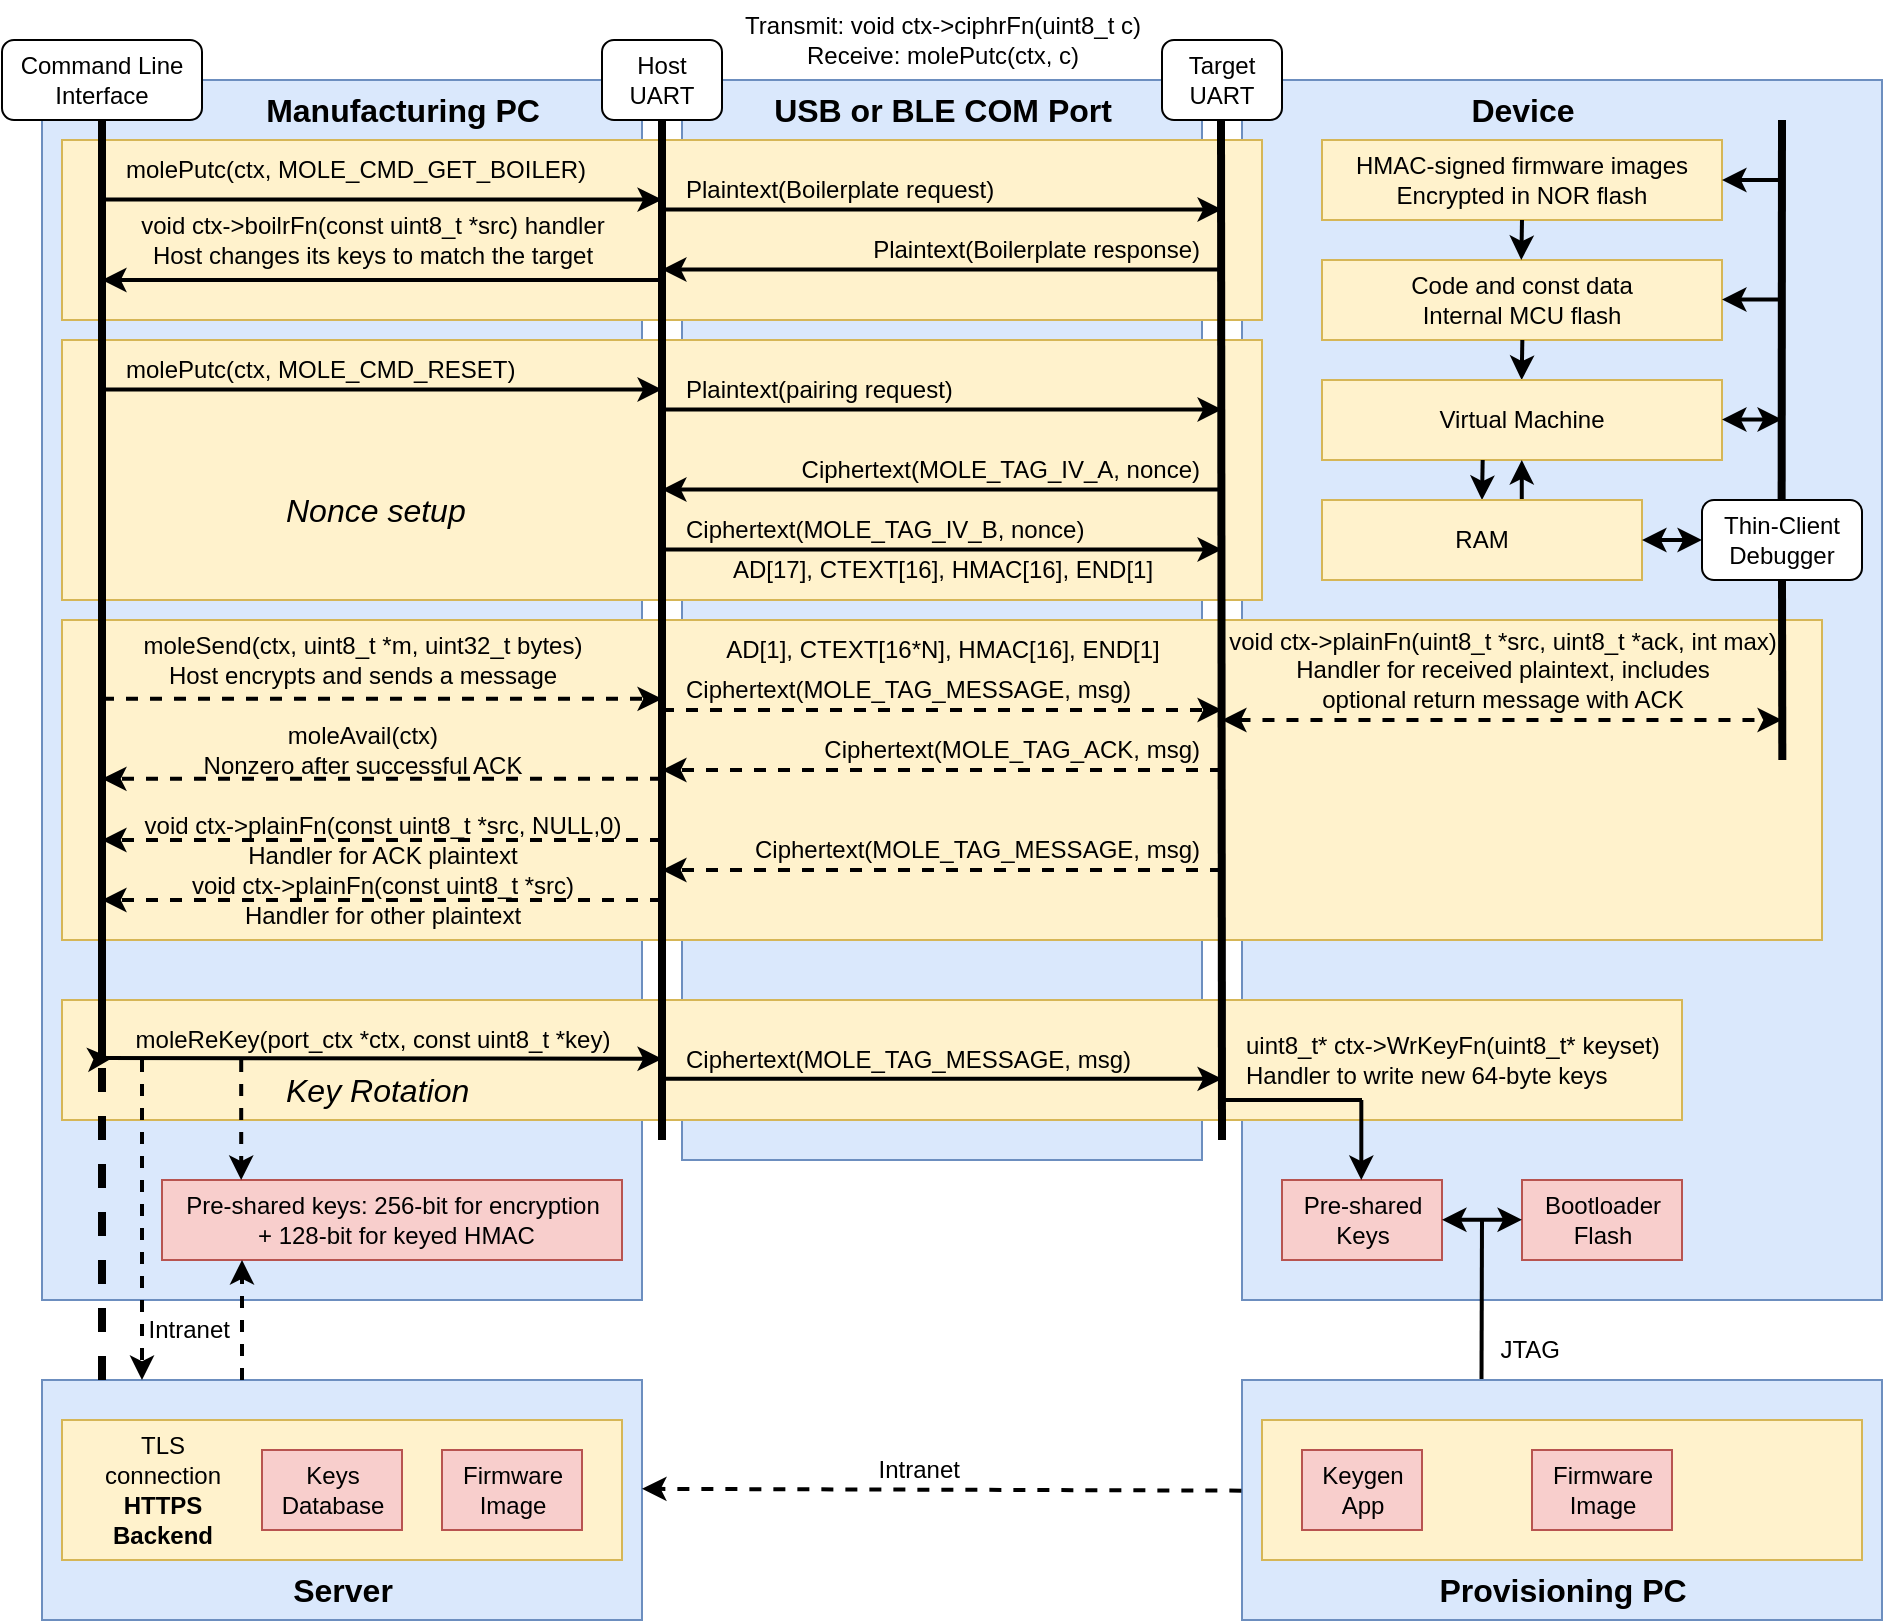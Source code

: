 <mxfile version="26.0.16">
  <diagram id="AHviMJLxq5r347sxfxqC" name="Page-1">
    <mxGraphModel dx="1108" dy="998" grid="1" gridSize="10" guides="1" tooltips="1" connect="1" arrows="1" fold="1" page="1" pageScale="1" pageWidth="1100" pageHeight="850" math="0" shadow="0">
      <root>
        <mxCell id="0" />
        <mxCell id="1" parent="0" />
        <mxCell id="90" value="" style="rounded=0;whiteSpace=wrap;html=1;fillColor=#dae8fc;strokeColor=#6c8ebf;" parent="1" vertex="1">
          <mxGeometry x="40" y="690" width="300" height="120" as="geometry" />
        </mxCell>
        <mxCell id="45" value="" style="rounded=0;whiteSpace=wrap;html=1;fillColor=#dae8fc;strokeColor=#6c8ebf;" parent="1" vertex="1">
          <mxGeometry x="360" y="40" width="260" height="540" as="geometry" />
        </mxCell>
        <mxCell id="44" value="" style="rounded=0;whiteSpace=wrap;html=1;fillColor=#dae8fc;strokeColor=#6c8ebf;" parent="1" vertex="1">
          <mxGeometry x="640" y="40" width="320" height="610" as="geometry" />
        </mxCell>
        <mxCell id="43" value="" style="rounded=0;whiteSpace=wrap;html=1;fillColor=#dae8fc;strokeColor=#6c8ebf;" parent="1" vertex="1">
          <mxGeometry x="40" y="40" width="300" height="610" as="geometry" />
        </mxCell>
        <mxCell id="37" value="" style="rounded=0;whiteSpace=wrap;html=1;fillColor=#fff2cc;strokeColor=#d6b656;" parent="1" vertex="1">
          <mxGeometry x="50" y="500" width="810" height="60" as="geometry" />
        </mxCell>
        <mxCell id="33" value="" style="rounded=0;whiteSpace=wrap;html=1;fillColor=#fff2cc;strokeColor=#d6b656;" parent="1" vertex="1">
          <mxGeometry x="50" y="70" width="600" height="90" as="geometry" />
        </mxCell>
        <mxCell id="32" value="" style="rounded=0;whiteSpace=wrap;html=1;fillColor=#fff2cc;strokeColor=#d6b656;" parent="1" vertex="1">
          <mxGeometry x="50" y="170" width="600" height="130" as="geometry" />
        </mxCell>
        <mxCell id="31" value="" style="rounded=0;whiteSpace=wrap;html=1;fillColor=#fff2cc;strokeColor=#d6b656;" parent="1" vertex="1">
          <mxGeometry x="50" y="310" width="880" height="160" as="geometry" />
        </mxCell>
        <mxCell id="2" value="Host&lt;div&gt;UART&lt;/div&gt;" style="rounded=1;whiteSpace=wrap;html=1;" parent="1" vertex="1">
          <mxGeometry x="320" y="20" width="60" height="40" as="geometry" />
        </mxCell>
        <mxCell id="3" value="Target&lt;div&gt;UART&lt;/div&gt;" style="rounded=1;whiteSpace=wrap;html=1;" parent="1" vertex="1">
          <mxGeometry x="600" y="20" width="60" height="40" as="geometry" />
        </mxCell>
        <mxCell id="4" value="" style="endArrow=none;html=1;entryX=0.5;entryY=1;entryDx=0;entryDy=0;strokeWidth=4;" parent="1" target="2" edge="1">
          <mxGeometry width="50" height="50" relative="1" as="geometry">
            <mxPoint x="350" y="570" as="sourcePoint" />
            <mxPoint x="400" y="330" as="targetPoint" />
          </mxGeometry>
        </mxCell>
        <mxCell id="6" value="" style="endArrow=none;html=1;entryX=0.5;entryY=1;entryDx=0;entryDy=0;strokeWidth=4;" parent="1" edge="1">
          <mxGeometry width="50" height="50" relative="1" as="geometry">
            <mxPoint x="630" y="570" as="sourcePoint" />
            <mxPoint x="629.5" y="60" as="targetPoint" />
          </mxGeometry>
        </mxCell>
        <object label="" id="7">
          <mxCell style="endArrow=classic;html=1;strokeWidth=2;endFill=1;" parent="1" edge="1">
            <mxGeometry width="50" height="50" relative="1" as="geometry">
              <mxPoint x="350" y="104.71" as="sourcePoint" />
              <mxPoint x="630" y="104.71" as="targetPoint" />
            </mxGeometry>
          </mxCell>
        </object>
        <mxCell id="8" value="molePutc(ctx, MOLE_CMD_GET_BOILER)" style="text;html=1;align=left;verticalAlign=middle;resizable=0;points=[];autosize=1;strokeColor=none;fillColor=none;" parent="1" vertex="1">
          <mxGeometry x="80" y="70" width="250" height="30" as="geometry" />
        </mxCell>
        <mxCell id="9" value="Plaintext(Boilerplate request)" style="text;html=1;align=left;verticalAlign=middle;resizable=0;points=[];autosize=1;strokeColor=none;fillColor=none;" parent="1" vertex="1">
          <mxGeometry x="360" y="80" width="180" height="30" as="geometry" />
        </mxCell>
        <object label="" id="10">
          <mxCell style="endArrow=classic;html=1;strokeWidth=2;endFill=1;" parent="1" edge="1">
            <mxGeometry width="50" height="50" relative="1" as="geometry">
              <mxPoint x="630" y="134.71" as="sourcePoint" />
              <mxPoint x="350" y="134.71" as="targetPoint" />
            </mxGeometry>
          </mxCell>
        </object>
        <mxCell id="11" value="Plaintext(Boilerplate response)" style="text;html=1;align=right;verticalAlign=middle;resizable=0;points=[];autosize=1;strokeColor=none;fillColor=none;" parent="1" vertex="1">
          <mxGeometry x="430" y="110" width="190" height="30" as="geometry" />
        </mxCell>
        <mxCell id="12" value="void ctx-&amp;gt;boilrFn(const uint8_t *src) handler&lt;div&gt;Host changes its keys to match the target&lt;/div&gt;" style="text;html=1;align=center;verticalAlign=middle;resizable=0;points=[];autosize=1;strokeColor=none;fillColor=none;" parent="1" vertex="1">
          <mxGeometry x="75" y="100" width="260" height="40" as="geometry" />
        </mxCell>
        <object label="" id="13">
          <mxCell style="endArrow=classic;html=1;strokeWidth=2;endFill=1;" parent="1" edge="1">
            <mxGeometry width="50" height="50" relative="1" as="geometry">
              <mxPoint x="350" y="204.71" as="sourcePoint" />
              <mxPoint x="630" y="204.71" as="targetPoint" />
            </mxGeometry>
          </mxCell>
        </object>
        <mxCell id="14" value="molePutc(ctx, MOLE_CMD_RESET)" style="text;html=1;align=left;verticalAlign=middle;resizable=0;points=[];autosize=1;strokeColor=none;fillColor=none;" parent="1" vertex="1">
          <mxGeometry x="80" y="170" width="220" height="30" as="geometry" />
        </mxCell>
        <mxCell id="15" value="Plaintext(pairing request)" style="text;html=1;align=left;verticalAlign=middle;resizable=0;points=[];autosize=1;strokeColor=none;fillColor=none;" parent="1" vertex="1">
          <mxGeometry x="360" y="180" width="160" height="30" as="geometry" />
        </mxCell>
        <object label="" id="16">
          <mxCell style="endArrow=classic;html=1;strokeWidth=2;endFill=1;" parent="1" edge="1">
            <mxGeometry width="50" height="50" relative="1" as="geometry">
              <mxPoint x="630" y="244.71" as="sourcePoint" />
              <mxPoint x="350" y="244.71" as="targetPoint" />
            </mxGeometry>
          </mxCell>
        </object>
        <mxCell id="17" value="Ciphertext(MOLE_TAG_IV_A, nonce)" style="text;html=1;align=right;verticalAlign=middle;resizable=0;points=[];autosize=1;strokeColor=none;fillColor=none;" parent="1" vertex="1">
          <mxGeometry x="400" y="220" width="220" height="30" as="geometry" />
        </mxCell>
        <object label="" id="18">
          <mxCell style="endArrow=classic;html=1;strokeWidth=2;endFill=1;" parent="1" edge="1">
            <mxGeometry width="50" height="50" relative="1" as="geometry">
              <mxPoint x="350" y="274.71" as="sourcePoint" />
              <mxPoint x="630" y="274.71" as="targetPoint" />
            </mxGeometry>
          </mxCell>
        </object>
        <mxCell id="19" value="Ciphertext(MOLE_TAG_IV_B, nonce)" style="text;html=1;align=left;verticalAlign=middle;resizable=0;points=[];autosize=1;strokeColor=none;fillColor=none;" parent="1" vertex="1">
          <mxGeometry x="360" y="250" width="220" height="30" as="geometry" />
        </mxCell>
        <object label="" id="20">
          <mxCell style="endArrow=classic;html=1;strokeWidth=2;endFill=1;dashed=1;" parent="1" edge="1">
            <mxGeometry width="50" height="50" relative="1" as="geometry">
              <mxPoint x="350" y="355" as="sourcePoint" />
              <mxPoint x="630" y="355" as="targetPoint" />
            </mxGeometry>
          </mxCell>
        </object>
        <mxCell id="21" value="moleSend(ctx, uint8_t *m, uint32_t bytes)&lt;div&gt;Host encrypts and sends a message&lt;/div&gt;" style="text;html=1;align=center;verticalAlign=middle;resizable=0;points=[];autosize=1;strokeColor=none;fillColor=none;" parent="1" vertex="1">
          <mxGeometry x="80" y="310" width="240" height="40" as="geometry" />
        </mxCell>
        <mxCell id="22" value="Ciphertext(MOLE_TAG_MESSAGE, msg)" style="text;html=1;align=left;verticalAlign=middle;resizable=0;points=[];autosize=1;strokeColor=none;fillColor=none;" parent="1" vertex="1">
          <mxGeometry x="360" y="330" width="250" height="30" as="geometry" />
        </mxCell>
        <mxCell id="23" value="Ciphertext(MOLE_TAG_ACK, msg)" style="text;html=1;align=right;verticalAlign=middle;resizable=0;points=[];autosize=1;strokeColor=none;fillColor=none;" parent="1" vertex="1">
          <mxGeometry x="410" y="360" width="210" height="30" as="geometry" />
        </mxCell>
        <object label="" id="24">
          <mxCell style="endArrow=classic;html=1;strokeWidth=2;endFill=1;dashed=1;" parent="1" edge="1">
            <mxGeometry width="50" height="50" relative="1" as="geometry">
              <mxPoint x="630" y="385" as="sourcePoint" />
              <mxPoint x="350" y="385" as="targetPoint" />
            </mxGeometry>
          </mxCell>
        </object>
        <mxCell id="25" value="void ctx-&amp;gt;plainFn(uint8_t *src, uint8_t *ack, int max)&lt;div&gt;Handler for received plaintext, includes&lt;/div&gt;&lt;div&gt;optional return message with ACK&lt;/div&gt;" style="text;html=1;align=center;verticalAlign=middle;resizable=0;points=[];autosize=1;strokeColor=none;fillColor=none;" parent="1" vertex="1">
          <mxGeometry x="620" y="305" width="300" height="60" as="geometry" />
        </mxCell>
        <mxCell id="26" value="moleAvail(ctx)&lt;div&gt;Nonzero after successful ACK&lt;/div&gt;" style="text;html=1;align=center;verticalAlign=middle;resizable=0;points=[];autosize=1;strokeColor=none;fillColor=none;" parent="1" vertex="1">
          <mxGeometry x="110" y="355" width="180" height="40" as="geometry" />
        </mxCell>
        <object label="" id="28">
          <mxCell style="endArrow=classic;html=1;strokeWidth=2;endFill=1;" parent="1" edge="1">
            <mxGeometry width="50" height="50" relative="1" as="geometry">
              <mxPoint x="350" y="539.43" as="sourcePoint" />
              <mxPoint x="630" y="539.43" as="targetPoint" />
              <Array as="points">
                <mxPoint x="490" y="539.43" />
              </Array>
            </mxGeometry>
          </mxCell>
        </object>
        <mxCell id="29" value="Transmit:&amp;nbsp;void ctx-&amp;gt;ciphrFn(uint8_t c)&lt;div&gt;Receive: mole&lt;span style=&quot;color: rgb(0, 0, 0); text-align: left; background-color: transparent;&quot;&gt;Putc(ctx, c)&lt;/span&gt;&lt;span style=&quot;background-color: transparent; font-family: monospace; font-size: 0px; text-align: start;&quot;&gt;%3CmxGraphModel%3E%3Croot%3E%3CmxCell%20id%3D%220%22%2F%3E%3CmxCell%20id%3D%221%22%20parent%3D%220%22%2F%3E%3CmxCell%20id%3D%222%22%20value%3D%22hermesPutc(ctx%2C%20HERMES_CMD_GET_BOILER)%22%20style%3D%22text%3Bhtml%3D1%3Balign%3Dleft%3BverticalAlign%3Dmiddle%3Bresizable%3D0%3Bpoints%3D%5B%5D%3Bautosize%3D1%3BstrokeColor%3Dnone%3BfillColor%3Dnone%3B%22%20vertex%3D%221%22%20parent%3D%221%22%3E%3CmxGeometry%20x%3D%2210%22%20y%3D%2270%22%20width%3D%22280%22%20height%3D%2230%22%20as%3D%22geometry%22%2F%3E%3C%2FmxCell%3E%3C%2Froot%3E%3C%2FmxGraphModel%3E&lt;/span&gt;&lt;span style=&quot;background-color: transparent; font-family: monospace; font-size: 0px; text-align: start;&quot;&gt;%3CmxGraphModel%3E%3Croot%3E%3CmxCell%20id%3D%220%22%2F%3E%3CmxCell%20id%3D%221%22%20parent%3D%220%22%2F%3E%3CmxCell%20id%3D%222%22%20value%3D%22hermesPutc(ctx%2C%20HERMES_CMD_GET_BOILER)%22%20style%3D%22text%3Bhtml%3D1%3Balign%3Dleft%3BverticalAlign%3Dmiddle%3Bresizable%3D0%3Bpoints%3D%5B%5D%3Bautosize%3D1%3BstrokeColor%3Dnone%3BfillColor%3Dnone%3B%22%20vertex%3D%221%22%20parent%3D%221%22%3E%3CmxGeometry%20x%3D%2210%22%20y%3D%2270%22%20width%3D%22280%22%20height%3D%2230%22%20as%3D%22geometry%22%2F%3E%3C%2FmxCell%3E%3C%2Froot%3E%3C%2FmxGraphModel%3E&lt;/span&gt;&lt;span style=&quot;background-color: transparent; font-family: monospace; font-size: 0px; text-align: start;&quot;&gt;%3CmxGraphModel%3E%3Croot%3E%3CmxCell%20id%3D%220%22%2F%3E%3CmxCell%20id%3D%221%22%20parent%3D%220%22%2F%3E%3CmxCell%20id%3D%222%22%20value%3D%22hermesPutc(ctx%2C%20HERMES_CMD_GET_BOILER)%22%20style%3D%22text%3Bhtml%3D1%3Balign%3Dleft%3BverticalAlign%3Dmiddle%3Bresizable%3D0%3Bpoints%3D%5B%5D%3Bautosize%3D1%3BstrokeColor%3Dnone%3BfillColor%3Dnone%3B%22%20vertex%3D%221%22%20parent%3D%221%22%3E%3CmxGeometry%20x%3D%2210%22%20y%3D%2270%22%20width%3D%22280%22%20height%3D%2230%22%20as%3D%22geometry%22%2F%3E%3C%2FmxCell%3E%3C%2Froot%3E%3C%2FmxGraphModel%3E&lt;/span&gt;&lt;span style=&quot;background-color: transparent; font-family: monospace; font-size: 0px; text-align: start;&quot;&gt;%3CmxGraphModel%3E%3Croot%3E%3CmxCell%20id%3D%220%22%2F%3E%3CmxCell%20id%3D%221%22%20parent%3D%220%22%2F%3E%3CmxCell%20id%3D%222%22%20value%3D%22hermesPutc(ctx%2C%20HERMES_CMD_GET_BOILER)%22%20style%3D%22text%3Bhtml%3D1%3Balign%3Dleft%3BverticalAlign%3Dmiddle%3Bresizable%3D0%3Bpoints%3D%5B%5D%3Bautosize%3D1%3BstrokeColor%3Dnone%3BfillColor%3Dnone%3B%22%20vertex%3D%221%22%20parent%3D%221%22%3E%3CmxGeometry%20x%3D%2210%22%20y%3D%2270%22%20width%3D%22280%22%20height%3D%2230%22%20as%3D%22geometry%22%2F%3E%3C%2FmxCell%3E%3C%2Froot%3E%3C%2FmxGraphModel%3E&lt;/span&gt;&lt;span style=&quot;background-color: transparent; font-family: monospace; font-size: 0px; text-align: start;&quot;&gt;%3CmxGraphModel%3E%3Croot%3E%3CmxCell%20id%3D%220%22%2F%3E%3CmxCell%20id%3D%221%22%20parent%3D%220%22%2F%3E%3CmxCell%20id%3D%222%22%20value%3D%22hermesPutc(ctx%2C%20HERMES_CMD_GET_BOILER)%22%20style%3D%22text%3Bhtml%3D1%3Balign%3Dleft%3BverticalAlign%3Dmiddle%3Bresizable%3D0%3Bpoints%3D%5B%5D%3Bautosize%3D1%3BstrokeColor%3Dnone%3BfillColor%3Dnone%3B%22%20vertex%3D%221%22%20parent%3D%221%22%3E%3CmxGeometry%20x%3D%2210%22%20y%3D%2270%22%20width%3D%22280%22%20height%3D%2230%22%20as%3D%22geometry%22%2F%3E%3C%2FmxCell%3E%3C%2Froot%3E%3C%2FmxGraphModel%3E&lt;/span&gt;&lt;span style=&quot;background-color: transparent; font-family: monospace; font-size: 0px; text-align: start;&quot;&gt;%3CmxGraphModel%3E%3Croot%3E%3CmxCell%20id%3D%220%22%2F%3E%3CmxCell%20id%3D%221%22%20parent%3D%220%22%2F%3E%3CmxCell%20id%3D%222%22%20value%3D%22hermesPutc(ctx%2C%20HERMES_CMD_GET_BOILER)%22%20style%3D%22text%3Bhtml%3D1%3Balign%3Dleft%3BverticalAlign%3Dmiddle%3Bresizable%3D0%3Bpoints%3D%5B%5D%3Bautosize%3D1%3BstrokeColor%3Dnone%3BfillColor%3Dnone%3B%22%20vertex%3D%221%22%20parent%3D%221%22%3E%3CmxGeometry%20x%3D%2210%22%20y%3D%2270%22%20width%3D%22280%22%20height%3D%2230%22%20as%3D%22geometry%22%2F%3E%3C%2FmxCell%3E%3C%2Froot%3E%3C%2FmxGraphModel%3E&lt;/span&gt;&lt;/div&gt;" style="text;html=1;align=center;verticalAlign=middle;resizable=0;points=[];autosize=1;strokeColor=none;fillColor=none;" parent="1" vertex="1">
          <mxGeometry x="380" width="220" height="40" as="geometry" />
        </mxCell>
        <mxCell id="30" value="Ciphertext(MOLE_TAG_MESSAGE, msg)" style="text;html=1;align=left;verticalAlign=middle;resizable=0;points=[];autosize=1;strokeColor=none;fillColor=none;" parent="1" vertex="1">
          <mxGeometry x="360" y="515" width="250" height="30" as="geometry" />
        </mxCell>
        <mxCell id="38" value="&lt;font style=&quot;font-size: 16px;&quot;&gt;&lt;i&gt;Key Rotation&lt;/i&gt;&lt;/font&gt;" style="text;html=1;align=left;verticalAlign=middle;resizable=0;points=[];autosize=1;strokeColor=none;fillColor=none;" parent="1" vertex="1">
          <mxGeometry x="160" y="530" width="120" height="30" as="geometry" />
        </mxCell>
        <mxCell id="39" value="uint8_t* ctx-&amp;gt;WrKeyFn(uint8_t* keyset)&lt;div&gt;Handler to write new 64-byte keys&lt;/div&gt;" style="text;html=1;align=left;verticalAlign=middle;resizable=0;points=[];autosize=1;strokeColor=none;fillColor=none;" parent="1" vertex="1">
          <mxGeometry x="640" y="510" width="230" height="40" as="geometry" />
        </mxCell>
        <mxCell id="40" value="AD[1], CTEXT[16*N], HMAC[16], END[1]" style="text;html=1;align=center;verticalAlign=middle;resizable=0;points=[];autosize=1;strokeColor=none;fillColor=none;" parent="1" vertex="1">
          <mxGeometry x="370" y="310" width="240" height="30" as="geometry" />
        </mxCell>
        <mxCell id="41" value="AD[17], CTEXT[16], HMAC[16], END[1]" style="text;html=1;align=center;verticalAlign=middle;resizable=0;points=[];autosize=1;strokeColor=none;fillColor=none;" parent="1" vertex="1">
          <mxGeometry x="375" y="270" width="230" height="30" as="geometry" />
        </mxCell>
        <mxCell id="42" value="Pre-shared keys: 256-bit for encryption&lt;div&gt;&amp;nbsp;+ 128-bit for keyed HMAC&lt;/div&gt;" style="text;html=1;align=center;verticalAlign=middle;resizable=0;points=[];autosize=1;strokeColor=#b85450;fillColor=#f8cecc;" parent="1" vertex="1">
          <mxGeometry x="100" y="590" width="230" height="40" as="geometry" />
        </mxCell>
        <mxCell id="46" value="&lt;font style=&quot;font-size: 16px;&quot;&gt;&lt;b&gt;Device&lt;/b&gt;&lt;/font&gt;" style="text;html=1;align=center;verticalAlign=middle;resizable=0;points=[];autosize=1;strokeColor=none;fillColor=none;" parent="1" vertex="1">
          <mxGeometry x="740" y="40" width="80" height="30" as="geometry" />
        </mxCell>
        <mxCell id="47" value="&lt;font style=&quot;font-size: 16px;&quot;&gt;&lt;b&gt;Manufacturing PC&lt;/b&gt;&lt;/font&gt;" style="text;html=1;align=center;verticalAlign=middle;resizable=0;points=[];autosize=1;strokeColor=none;fillColor=none;" parent="1" vertex="1">
          <mxGeometry x="140" y="40" width="160" height="30" as="geometry" />
        </mxCell>
        <mxCell id="48" value="&lt;font style=&quot;font-size: 16px;&quot;&gt;&lt;b&gt;USB or BLE COM Port&lt;/b&gt;&lt;/font&gt;" style="text;html=1;align=center;verticalAlign=middle;resizable=0;points=[];autosize=1;strokeColor=none;fillColor=none;" parent="1" vertex="1">
          <mxGeometry x="395" y="40" width="190" height="30" as="geometry" />
        </mxCell>
        <mxCell id="49" value="&lt;div&gt;&lt;font color=&quot;#000000&quot;&gt;Command Line Interface&lt;/font&gt;&lt;/div&gt;" style="rounded=1;whiteSpace=wrap;html=1;" parent="1" vertex="1">
          <mxGeometry x="20" y="20" width="100" height="40" as="geometry" />
        </mxCell>
        <mxCell id="53" value="" style="endArrow=classic;html=1;strokeWidth=2;endFill=1;" parent="1" target="27" edge="1">
          <mxGeometry width="50" height="50" relative="1" as="geometry">
            <mxPoint x="70" y="529.43" as="sourcePoint" />
            <mxPoint x="350" y="529.43" as="targetPoint" />
          </mxGeometry>
        </mxCell>
        <mxCell id="27" value="moleReKey(port_ctx *ctx, const uint8_t *key)" style="text;html=1;align=center;verticalAlign=middle;resizable=0;points=[];autosize=1;strokeColor=none;fillColor=none;" parent="1" vertex="1">
          <mxGeometry x="75" y="505" width="260" height="30" as="geometry" />
        </mxCell>
        <object label="" id="51">
          <mxCell style="endArrow=classic;html=1;strokeWidth=2;endFill=1;" parent="1" edge="1">
            <mxGeometry width="50" height="50" relative="1" as="geometry">
              <mxPoint x="70" y="529" as="sourcePoint" />
              <mxPoint x="350" y="529.43" as="targetPoint" />
            </mxGeometry>
          </mxCell>
        </object>
        <object label="" id="54">
          <mxCell style="endArrow=classic;html=1;strokeWidth=2;endFill=1;" parent="1" edge="1">
            <mxGeometry width="50" height="50" relative="1" as="geometry">
              <mxPoint x="70" y="99.81" as="sourcePoint" />
              <mxPoint x="350" y="99.81" as="targetPoint" />
            </mxGeometry>
          </mxCell>
        </object>
        <object label="" id="55">
          <mxCell style="endArrow=classic;html=1;strokeWidth=2;endFill=1;" parent="1" edge="1">
            <mxGeometry width="50" height="50" relative="1" as="geometry">
              <mxPoint x="350" y="140" as="sourcePoint" />
              <mxPoint x="70" y="140" as="targetPoint" />
            </mxGeometry>
          </mxCell>
        </object>
        <object label="" id="56">
          <mxCell style="endArrow=classic;html=1;strokeWidth=2;endFill=1;" parent="1" edge="1">
            <mxGeometry width="50" height="50" relative="1" as="geometry">
              <mxPoint x="70" y="194.71" as="sourcePoint" />
              <mxPoint x="350" y="194.71" as="targetPoint" />
            </mxGeometry>
          </mxCell>
        </object>
        <object label="" id="57">
          <mxCell style="endArrow=classic;html=1;strokeWidth=2;endFill=1;dashed=1;" parent="1" edge="1">
            <mxGeometry width="50" height="50" relative="1" as="geometry">
              <mxPoint x="70" y="349.43" as="sourcePoint" />
              <mxPoint x="350" y="349.43" as="targetPoint" />
            </mxGeometry>
          </mxCell>
        </object>
        <object label="" id="58">
          <mxCell style="endArrow=classic;html=1;strokeWidth=2;endFill=1;dashed=1;" parent="1" edge="1">
            <mxGeometry width="50" height="50" relative="1" as="geometry">
              <mxPoint x="350" y="389.43" as="sourcePoint" />
              <mxPoint x="70" y="389.43" as="targetPoint" />
            </mxGeometry>
          </mxCell>
        </object>
        <object label="" id="60">
          <mxCell style="endArrow=classic;html=1;strokeWidth=2;endFill=1;dashed=1;" parent="1" edge="1">
            <mxGeometry width="50" height="50" relative="1" as="geometry">
              <mxPoint x="350" y="420" as="sourcePoint" />
              <mxPoint x="70" y="420" as="targetPoint" />
            </mxGeometry>
          </mxCell>
        </object>
        <mxCell id="61" value="void ctx-&amp;gt;plainFn(const uint8_t *src, NULL,0)&lt;div&gt;Handler for ACK plaintext&lt;/div&gt;" style="text;html=1;align=center;verticalAlign=middle;resizable=0;points=[];autosize=1;strokeColor=none;fillColor=none;" parent="1" vertex="1">
          <mxGeometry x="80" y="400" width="260" height="40" as="geometry" />
        </mxCell>
        <object label="" id="62">
          <mxCell style="endArrow=classic;html=1;strokeWidth=2;endFill=1;dashed=1;" parent="1" edge="1">
            <mxGeometry width="50" height="50" relative="1" as="geometry">
              <mxPoint x="630" y="435" as="sourcePoint" />
              <mxPoint x="350" y="435" as="targetPoint" />
            </mxGeometry>
          </mxCell>
        </object>
        <mxCell id="63" value="Ciphertext(MOLE_TAG_MESSAGE, msg)" style="text;html=1;align=right;verticalAlign=middle;resizable=0;points=[];autosize=1;strokeColor=none;fillColor=none;" parent="1" vertex="1">
          <mxGeometry x="370" y="410" width="250" height="30" as="geometry" />
        </mxCell>
        <mxCell id="66" value="void ctx-&amp;gt;plainFn(const uint8_t *src)&lt;div&gt;Handler for other plaintext&lt;/div&gt;" style="text;html=1;align=center;verticalAlign=middle;resizable=0;points=[];autosize=1;strokeColor=none;fillColor=none;" parent="1" vertex="1">
          <mxGeometry x="105" y="430" width="210" height="40" as="geometry" />
        </mxCell>
        <object label="" id="68">
          <mxCell style="endArrow=classic;html=1;strokeWidth=2;endFill=1;dashed=1;" parent="1" edge="1">
            <mxGeometry width="50" height="50" relative="1" as="geometry">
              <mxPoint x="350" y="450" as="sourcePoint" />
              <mxPoint x="70" y="450" as="targetPoint" />
            </mxGeometry>
          </mxCell>
        </object>
        <mxCell id="71" value="Pre-shared&lt;div&gt;Keys&lt;/div&gt;" style="text;html=1;align=center;verticalAlign=middle;resizable=0;points=[];autosize=1;strokeColor=#b85450;fillColor=#f8cecc;" parent="1" vertex="1">
          <mxGeometry x="660" y="590" width="80" height="40" as="geometry" />
        </mxCell>
        <object label="" id="73">
          <mxCell style="endArrow=classic;html=1;strokeWidth=2;endFill=1;" parent="1" edge="1">
            <mxGeometry width="50" height="50" relative="1" as="geometry">
              <mxPoint x="699.66" y="550" as="sourcePoint" />
              <mxPoint x="699.66" y="590" as="targetPoint" />
            </mxGeometry>
          </mxCell>
        </object>
        <object label="" id="75">
          <mxCell style="endArrow=none;html=1;strokeWidth=2;endFill=0;" parent="1" edge="1">
            <mxGeometry width="50" height="50" relative="1" as="geometry">
              <mxPoint x="630" y="550" as="sourcePoint" />
              <mxPoint x="700" y="550" as="targetPoint" />
            </mxGeometry>
          </mxCell>
        </object>
        <object label="" id="76">
          <mxCell style="endArrow=classic;html=1;strokeWidth=2;endFill=1;dashed=1;startArrow=classic;startFill=1;" parent="1" edge="1">
            <mxGeometry width="50" height="50" relative="1" as="geometry">
              <mxPoint x="630" y="360" as="sourcePoint" />
              <mxPoint x="910" y="360" as="targetPoint" />
            </mxGeometry>
          </mxCell>
        </object>
        <mxCell id="77" value="" style="endArrow=none;html=1;strokeWidth=4;entryX=0.5;entryY=1;entryDx=0;entryDy=0;" parent="1" target="78" edge="1">
          <mxGeometry width="50" height="50" relative="1" as="geometry">
            <mxPoint x="910.16" y="380" as="sourcePoint" />
            <mxPoint x="909.66" y="70" as="targetPoint" />
          </mxGeometry>
        </mxCell>
        <mxCell id="78" value="&lt;div&gt;&lt;font color=&quot;#000000&quot;&gt;Thin-Client&lt;/font&gt;&lt;/div&gt;&lt;div&gt;&lt;font color=&quot;#000000&quot;&gt;Debugger&lt;/font&gt;&lt;/div&gt;" style="rounded=1;whiteSpace=wrap;html=1;" parent="1" vertex="1">
          <mxGeometry x="870" y="250" width="80" height="40" as="geometry" />
        </mxCell>
        <mxCell id="79" value="" style="endArrow=none;html=1;strokeWidth=4;" parent="1" edge="1">
          <mxGeometry width="50" height="50" relative="1" as="geometry">
            <mxPoint x="909.82" y="250" as="sourcePoint" />
            <mxPoint x="910" y="60" as="targetPoint" />
          </mxGeometry>
        </mxCell>
        <mxCell id="80" value="HMAC-signed&amp;nbsp;&lt;span style=&quot;background-color: transparent;&quot;&gt;firmware images&lt;/span&gt;&lt;div&gt;&lt;span style=&quot;background-color: transparent;&quot;&gt;Encrypted in NOR flash&lt;/span&gt;&lt;/div&gt;" style="rounded=0;whiteSpace=wrap;html=1;fillColor=#fff2cc;strokeColor=#d6b656;" parent="1" vertex="1">
          <mxGeometry x="680" y="70" width="200" height="40" as="geometry" />
        </mxCell>
        <mxCell id="81" value="" style="rounded=0;whiteSpace=wrap;html=1;fillColor=#fff2cc;strokeColor=#d6b656;" parent="1" vertex="1">
          <mxGeometry x="50" y="710" width="280" height="70" as="geometry" />
        </mxCell>
        <object label="" id="82">
          <mxCell style="endArrow=classic;html=1;strokeWidth=2;endFill=1;dashed=1;" parent="1" edge="1">
            <mxGeometry width="50" height="50" relative="1" as="geometry">
              <mxPoint x="140" y="690" as="sourcePoint" />
              <mxPoint x="140" y="630" as="targetPoint" />
            </mxGeometry>
          </mxCell>
        </object>
        <object label="" id="85">
          <mxCell style="endArrow=classic;html=1;strokeWidth=2;endFill=1;dashed=1;" parent="1" edge="1">
            <mxGeometry width="50" height="50" relative="1" as="geometry">
              <mxPoint x="90" y="530" as="sourcePoint" />
              <mxPoint x="90" y="690" as="targetPoint" />
            </mxGeometry>
          </mxCell>
        </object>
        <object label="" id="86">
          <mxCell style="endArrow=classic;html=1;strokeWidth=2;endFill=1;dashed=1;" parent="1" edge="1">
            <mxGeometry width="50" height="50" relative="1" as="geometry">
              <mxPoint x="139.6" y="530" as="sourcePoint" />
              <mxPoint x="139.6" y="590" as="targetPoint" />
            </mxGeometry>
          </mxCell>
        </object>
        <mxCell id="87" value="TLS&lt;div&gt;connection&lt;/div&gt;" style="text;html=1;align=center;verticalAlign=middle;resizable=0;points=[];autosize=1;strokeColor=none;fillColor=none;" parent="1" vertex="1">
          <mxGeometry x="60" y="710" width="80" height="40" as="geometry" />
        </mxCell>
        <mxCell id="88" value="&lt;div&gt;&lt;font color=&quot;#000000&quot;&gt;&lt;b&gt;HTTPS&lt;/b&gt;&lt;/font&gt;&lt;/div&gt;&lt;div&gt;&lt;b&gt;Backend&lt;/b&gt;&lt;/div&gt;" style="text;html=1;align=center;verticalAlign=middle;resizable=0;points=[];autosize=1;strokeColor=none;fillColor=none;" parent="1" vertex="1">
          <mxGeometry x="65" y="740" width="70" height="40" as="geometry" />
        </mxCell>
        <mxCell id="89" value="Keys&lt;div&gt;Database&lt;/div&gt;" style="text;html=1;align=center;verticalAlign=middle;resizable=0;points=[];autosize=1;strokeColor=#b85450;fillColor=#f8cecc;" parent="1" vertex="1">
          <mxGeometry x="150" y="725" width="70" height="40" as="geometry" />
        </mxCell>
        <mxCell id="91" value="&lt;font style=&quot;font-size: 16px;&quot;&gt;&lt;b&gt;Server&lt;/b&gt;&lt;/font&gt;" style="text;html=1;align=center;verticalAlign=middle;resizable=0;points=[];autosize=1;strokeColor=none;fillColor=none;" parent="1" vertex="1">
          <mxGeometry x="155" y="780" width="70" height="30" as="geometry" />
        </mxCell>
        <mxCell id="92" value="Intranet" style="text;html=1;align=right;verticalAlign=middle;resizable=0;points=[];autosize=1;strokeColor=none;fillColor=none;" parent="1" vertex="1">
          <mxGeometry x="75" y="650" width="60" height="30" as="geometry" />
        </mxCell>
        <object label="" id="93">
          <mxCell style="endArrow=classic;html=1;strokeWidth=2;endFill=1;entryX=1;entryY=0.5;entryDx=0;entryDy=0;" parent="1" target="80" edge="1">
            <mxGeometry width="50" height="50" relative="1" as="geometry">
              <mxPoint x="910" y="90" as="sourcePoint" />
              <mxPoint x="630" y="114.66" as="targetPoint" />
            </mxGeometry>
          </mxCell>
        </object>
        <mxCell id="94" value="Firmware&lt;div&gt;Image&lt;/div&gt;" style="text;html=1;align=center;verticalAlign=middle;resizable=0;points=[];autosize=1;strokeColor=#b85450;fillColor=#f8cecc;" parent="1" vertex="1">
          <mxGeometry x="240" y="725" width="70" height="40" as="geometry" />
        </mxCell>
        <mxCell id="95" value="Code and const data&lt;br&gt;&lt;div&gt;&lt;span style=&quot;background-color: transparent;&quot;&gt;Internal MCU flash&lt;/span&gt;&lt;/div&gt;" style="rounded=0;whiteSpace=wrap;html=1;fillColor=#fff2cc;strokeColor=#d6b656;" parent="1" vertex="1">
          <mxGeometry x="680" y="130" width="200" height="40" as="geometry" />
        </mxCell>
        <object label="" id="96">
          <mxCell style="endArrow=classic;html=1;strokeWidth=2;endFill=1;entryX=1;entryY=0.5;entryDx=0;entryDy=0;" parent="1" edge="1">
            <mxGeometry width="50" height="50" relative="1" as="geometry">
              <mxPoint x="780" y="110" as="sourcePoint" />
              <mxPoint x="779.66" y="130" as="targetPoint" />
            </mxGeometry>
          </mxCell>
        </object>
        <object label="" id="98">
          <mxCell style="endArrow=classic;html=1;strokeWidth=2;endFill=1;entryX=1;entryY=0.5;entryDx=0;entryDy=0;" parent="1" edge="1">
            <mxGeometry width="50" height="50" relative="1" as="geometry">
              <mxPoint x="780.17" y="170" as="sourcePoint" />
              <mxPoint x="779.83" y="190" as="targetPoint" />
            </mxGeometry>
          </mxCell>
        </object>
        <mxCell id="99" value="Virtual Machine" style="rounded=0;whiteSpace=wrap;html=1;fillColor=#fff2cc;strokeColor=#d6b656;" parent="1" vertex="1">
          <mxGeometry x="680" y="190" width="200" height="40" as="geometry" />
        </mxCell>
        <object label="" id="100">
          <mxCell style="endArrow=classic;html=1;strokeWidth=2;endFill=1;" parent="1" edge="1">
            <mxGeometry width="50" height="50" relative="1" as="geometry">
              <mxPoint x="779.89" y="250" as="sourcePoint" />
              <mxPoint x="779.89" y="230" as="targetPoint" />
            </mxGeometry>
          </mxCell>
        </object>
        <object label="" id="101">
          <mxCell style="endArrow=classic;html=1;strokeWidth=2;endFill=1;entryX=1;entryY=0.5;entryDx=0;entryDy=0;" parent="1" edge="1">
            <mxGeometry width="50" height="50" relative="1" as="geometry">
              <mxPoint x="760.34" y="230" as="sourcePoint" />
              <mxPoint x="760.0" y="250" as="targetPoint" />
            </mxGeometry>
          </mxCell>
        </object>
        <mxCell id="102" value="RAM" style="rounded=0;whiteSpace=wrap;html=1;fillColor=#fff2cc;strokeColor=#d6b656;" parent="1" vertex="1">
          <mxGeometry x="680" y="250" width="160" height="40" as="geometry" />
        </mxCell>
        <object label="" id="103">
          <mxCell style="endArrow=classic;html=1;strokeWidth=2;endFill=1;entryX=1;entryY=0.5;entryDx=0;entryDy=0;startArrow=classic;startFill=1;" parent="1" edge="1">
            <mxGeometry width="50" height="50" relative="1" as="geometry">
              <mxPoint x="870" y="270" as="sourcePoint" />
              <mxPoint x="840" y="270" as="targetPoint" />
            </mxGeometry>
          </mxCell>
        </object>
        <object label="" id="104">
          <mxCell style="endArrow=classic;html=1;strokeWidth=2;endFill=1;entryX=1;entryY=0.5;entryDx=0;entryDy=0;startArrow=classic;startFill=1;" parent="1" edge="1">
            <mxGeometry width="50" height="50" relative="1" as="geometry">
              <mxPoint x="910" y="209.76" as="sourcePoint" />
              <mxPoint x="880" y="209.76" as="targetPoint" />
            </mxGeometry>
          </mxCell>
        </object>
        <object label="" id="105">
          <mxCell style="endArrow=classic;html=1;strokeWidth=2;endFill=1;entryX=1;entryY=0.5;entryDx=0;entryDy=0;" parent="1" edge="1">
            <mxGeometry width="50" height="50" relative="1" as="geometry">
              <mxPoint x="910" y="149.76" as="sourcePoint" />
              <mxPoint x="880" y="149.76" as="targetPoint" />
            </mxGeometry>
          </mxCell>
        </object>
        <mxCell id="108" value="Bootloader&lt;div&gt;Flash&lt;/div&gt;" style="text;html=1;align=center;verticalAlign=middle;resizable=0;points=[];autosize=1;strokeColor=#b85450;fillColor=#f8cecc;" parent="1" vertex="1">
          <mxGeometry x="780" y="590" width="80" height="40" as="geometry" />
        </mxCell>
        <object label="" id="109">
          <mxCell style="endArrow=classic;html=1;strokeWidth=2;endFill=1;startArrow=classic;startFill=1;" parent="1" edge="1">
            <mxGeometry width="50" height="50" relative="1" as="geometry">
              <mxPoint x="780" y="609.86" as="sourcePoint" />
              <mxPoint x="740" y="609.86" as="targetPoint" />
            </mxGeometry>
          </mxCell>
        </object>
        <object label="" id="113">
          <mxCell style="endArrow=none;html=1;strokeWidth=2;endFill=0;exitX=0.195;exitY=1.002;exitDx=0;exitDy=0;exitPerimeter=0;" parent="1" source="121" edge="1">
            <mxGeometry width="50" height="50" relative="1" as="geometry">
              <mxPoint x="759.83" y="680" as="sourcePoint" />
              <mxPoint x="760" y="610" as="targetPoint" />
            </mxGeometry>
          </mxCell>
        </object>
        <mxCell id="114" value="" style="rounded=0;whiteSpace=wrap;html=1;fillColor=#dae8fc;strokeColor=#6c8ebf;" parent="1" vertex="1">
          <mxGeometry x="640" y="690" width="320" height="120" as="geometry" />
        </mxCell>
        <mxCell id="115" value="" style="rounded=0;whiteSpace=wrap;html=1;fillColor=#fff2cc;strokeColor=#d6b656;" parent="1" vertex="1">
          <mxGeometry x="650" y="710" width="300" height="70" as="geometry" />
        </mxCell>
        <mxCell id="119" value="&lt;font style=&quot;font-size: 16px;&quot;&gt;&lt;b&gt;Provisioning PC&lt;/b&gt;&lt;/font&gt;" style="text;html=1;align=center;verticalAlign=middle;resizable=0;points=[];autosize=1;strokeColor=none;fillColor=none;" parent="1" vertex="1">
          <mxGeometry x="725" y="780" width="150" height="30" as="geometry" />
        </mxCell>
        <mxCell id="120" value="Keygen&lt;div&gt;App&lt;/div&gt;" style="text;html=1;align=center;verticalAlign=middle;resizable=0;points=[];autosize=1;strokeColor=#b85450;fillColor=#f8cecc;" parent="1" vertex="1">
          <mxGeometry x="670" y="725" width="60" height="40" as="geometry" />
        </mxCell>
        <mxCell id="121" value="JTAG" style="text;html=1;align=right;verticalAlign=middle;resizable=0;points=[];autosize=1;strokeColor=none;fillColor=none;" parent="1" vertex="1">
          <mxGeometry x="750" y="660" width="50" height="30" as="geometry" />
        </mxCell>
        <mxCell id="122" value="Firmware&lt;div&gt;Image&lt;/div&gt;" style="text;html=1;align=center;verticalAlign=middle;resizable=0;points=[];autosize=1;strokeColor=#b85450;fillColor=#f8cecc;" parent="1" vertex="1">
          <mxGeometry x="785" y="725" width="70" height="40" as="geometry" />
        </mxCell>
        <object label="" id="123">
          <mxCell style="endArrow=classic;html=1;strokeWidth=2;endFill=1;dashed=1;exitX=-0.001;exitY=0.461;exitDx=0;exitDy=0;exitPerimeter=0;" parent="1" source="114" edge="1">
            <mxGeometry width="50" height="50" relative="1" as="geometry">
              <mxPoint x="620" y="744.41" as="sourcePoint" />
              <mxPoint x="340" y="744.41" as="targetPoint" />
            </mxGeometry>
          </mxCell>
        </object>
        <mxCell id="124" value="Intranet" style="text;html=1;align=right;verticalAlign=middle;resizable=0;points=[];autosize=1;strokeColor=none;fillColor=none;" parent="1" vertex="1">
          <mxGeometry x="440" y="720" width="60" height="30" as="geometry" />
        </mxCell>
        <mxCell id="umYRLg6CqyxFS1lS4Uee-124" value="" style="endArrow=none;html=1;strokeWidth=4;" parent="1" edge="1">
          <mxGeometry width="50" height="50" relative="1" as="geometry">
            <mxPoint x="70" y="530" as="sourcePoint" />
            <mxPoint x="70" y="60" as="targetPoint" />
          </mxGeometry>
        </mxCell>
        <mxCell id="umYRLg6CqyxFS1lS4Uee-125" value="" style="endArrow=none;html=1;strokeWidth=4;dashed=1;" parent="1" edge="1">
          <mxGeometry width="50" height="50" relative="1" as="geometry">
            <mxPoint x="70" y="690" as="sourcePoint" />
            <mxPoint x="70" y="530" as="targetPoint" />
          </mxGeometry>
        </mxCell>
        <mxCell id="umYRLg6CqyxFS1lS4Uee-126" value="&lt;font style=&quot;font-size: 16px;&quot;&gt;&lt;i&gt;Nonce setup&lt;/i&gt;&lt;/font&gt;" style="text;html=1;align=left;verticalAlign=middle;resizable=0;points=[];autosize=1;strokeColor=none;fillColor=none;" parent="1" vertex="1">
          <mxGeometry x="160" y="240" width="110" height="30" as="geometry" />
        </mxCell>
      </root>
    </mxGraphModel>
  </diagram>
</mxfile>
